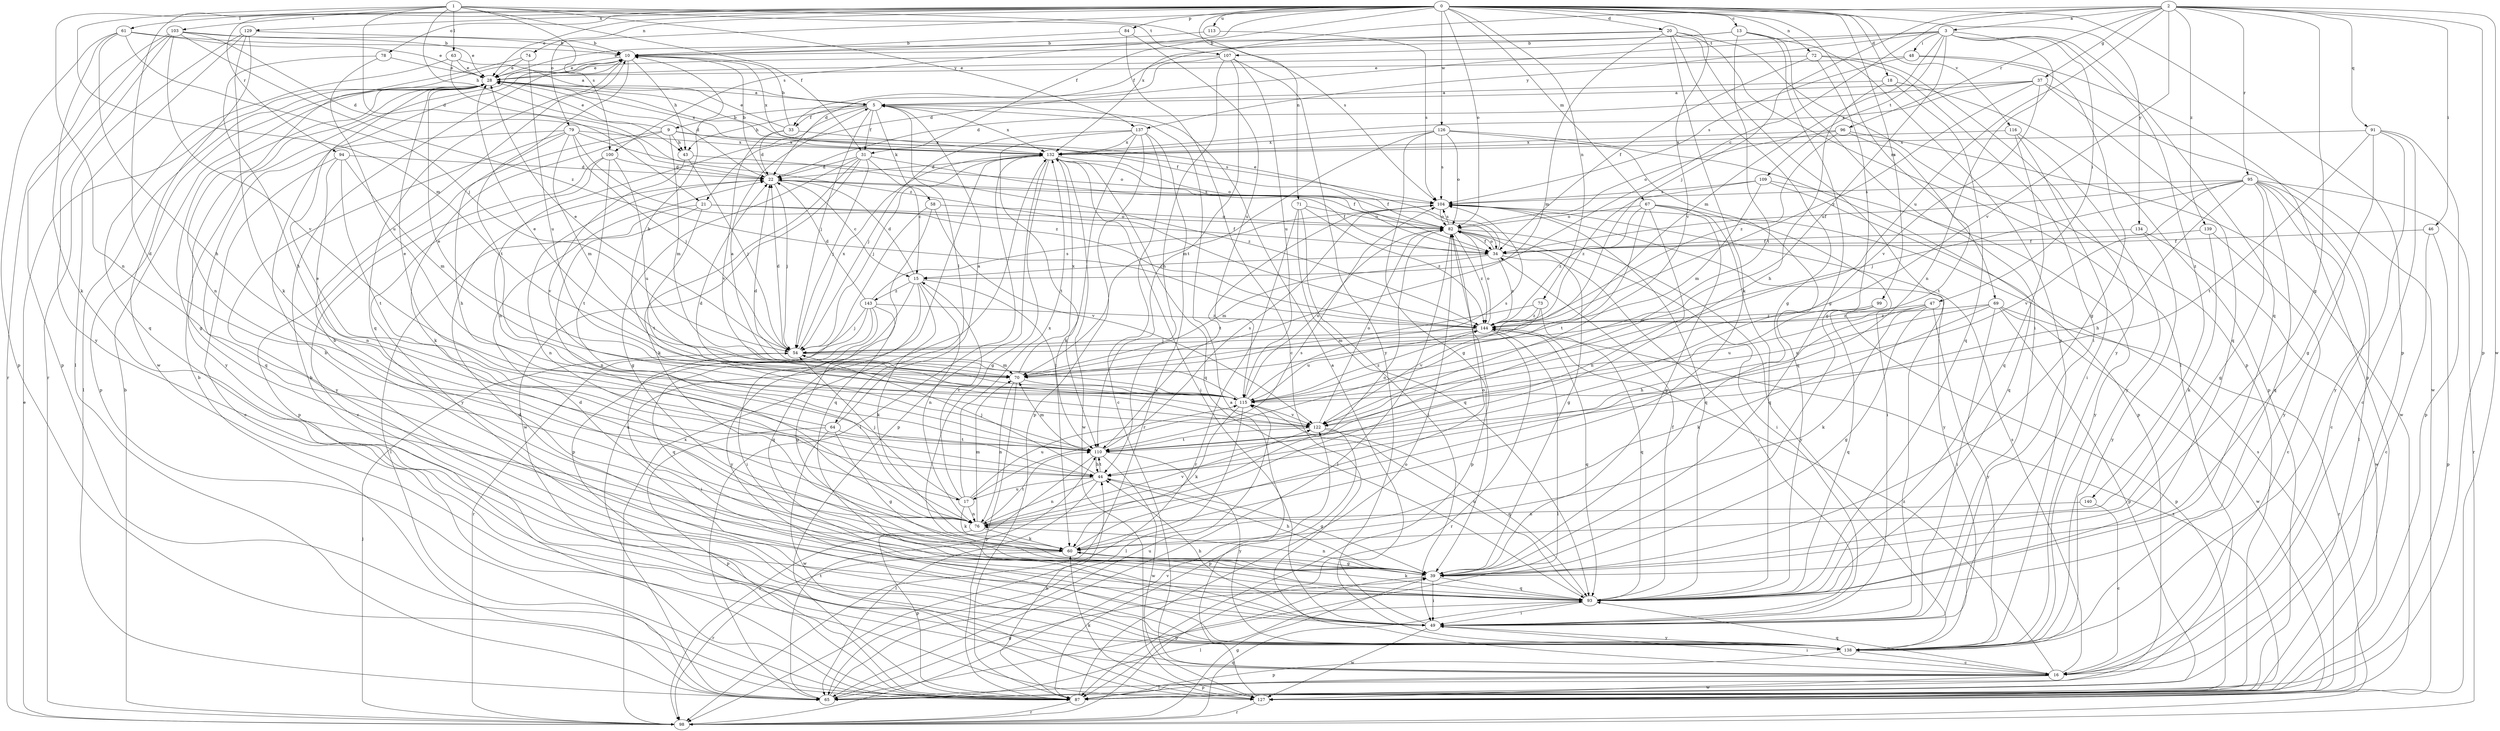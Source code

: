strict digraph  {
0;
1;
2;
3;
5;
9;
10;
13;
15;
16;
17;
18;
20;
21;
22;
28;
31;
33;
34;
37;
39;
43;
44;
46;
47;
48;
49;
54;
58;
60;
61;
63;
64;
65;
67;
69;
70;
71;
72;
73;
74;
76;
78;
79;
82;
84;
87;
91;
93;
94;
95;
96;
98;
99;
100;
103;
104;
107;
109;
110;
113;
115;
116;
122;
126;
127;
129;
132;
134;
137;
138;
139;
140;
143;
144;
0 -> 13  [label=c];
0 -> 17  [label=d];
0 -> 18  [label=d];
0 -> 20  [label=d];
0 -> 28  [label=e];
0 -> 31  [label=f];
0 -> 67  [label=m];
0 -> 69  [label=m];
0 -> 71  [label=n];
0 -> 72  [label=n];
0 -> 73  [label=n];
0 -> 74  [label=n];
0 -> 76  [label=n];
0 -> 78  [label=o];
0 -> 79  [label=o];
0 -> 82  [label=o];
0 -> 84  [label=p];
0 -> 87  [label=p];
0 -> 94  [label=r];
0 -> 99  [label=s];
0 -> 100  [label=s];
0 -> 113  [label=u];
0 -> 116  [label=v];
0 -> 122  [label=v];
0 -> 126  [label=w];
0 -> 129  [label=x];
0 -> 134  [label=y];
1 -> 21  [label=d];
1 -> 31  [label=f];
1 -> 43  [label=h];
1 -> 61  [label=l];
1 -> 63  [label=l];
1 -> 70  [label=m];
1 -> 100  [label=s];
1 -> 103  [label=s];
1 -> 104  [label=s];
1 -> 107  [label=t];
1 -> 137  [label=y];
2 -> 3  [label=a];
2 -> 15  [label=c];
2 -> 37  [label=g];
2 -> 39  [label=g];
2 -> 46  [label=i];
2 -> 54  [label=j];
2 -> 87  [label=p];
2 -> 91  [label=q];
2 -> 95  [label=r];
2 -> 96  [label=r];
2 -> 115  [label=u];
2 -> 122  [label=v];
2 -> 127  [label=w];
2 -> 132  [label=x];
2 -> 139  [label=z];
3 -> 21  [label=d];
3 -> 47  [label=i];
3 -> 48  [label=i];
3 -> 70  [label=m];
3 -> 76  [label=n];
3 -> 93  [label=q];
3 -> 107  [label=t];
3 -> 109  [label=t];
3 -> 115  [label=u];
3 -> 137  [label=y];
3 -> 140  [label=z];
5 -> 9  [label=b];
5 -> 31  [label=f];
5 -> 33  [label=f];
5 -> 43  [label=h];
5 -> 54  [label=j];
5 -> 58  [label=k];
5 -> 64  [label=l];
5 -> 76  [label=n];
5 -> 132  [label=x];
9 -> 28  [label=e];
9 -> 43  [label=h];
9 -> 60  [label=k];
9 -> 70  [label=m];
9 -> 87  [label=p];
9 -> 104  [label=s];
9 -> 132  [label=x];
10 -> 28  [label=e];
10 -> 43  [label=h];
10 -> 93  [label=q];
10 -> 110  [label=t];
10 -> 132  [label=x];
13 -> 10  [label=b];
13 -> 28  [label=e];
13 -> 39  [label=g];
13 -> 49  [label=i];
13 -> 110  [label=t];
13 -> 138  [label=y];
15 -> 22  [label=d];
15 -> 60  [label=k];
15 -> 76  [label=n];
15 -> 93  [label=q];
15 -> 110  [label=t];
15 -> 138  [label=y];
15 -> 143  [label=z];
16 -> 49  [label=i];
16 -> 65  [label=l];
16 -> 87  [label=p];
16 -> 93  [label=q];
16 -> 104  [label=s];
16 -> 127  [label=w];
16 -> 144  [label=z];
17 -> 15  [label=c];
17 -> 54  [label=j];
17 -> 60  [label=k];
17 -> 76  [label=n];
17 -> 104  [label=s];
17 -> 115  [label=u];
17 -> 132  [label=x];
18 -> 5  [label=a];
18 -> 44  [label=h];
18 -> 87  [label=p];
18 -> 93  [label=q];
20 -> 10  [label=b];
20 -> 33  [label=f];
20 -> 39  [label=g];
20 -> 49  [label=i];
20 -> 60  [label=k];
20 -> 65  [label=l];
20 -> 70  [label=m];
20 -> 87  [label=p];
21 -> 34  [label=f];
21 -> 65  [label=l];
21 -> 76  [label=n];
21 -> 82  [label=o];
21 -> 110  [label=t];
22 -> 10  [label=b];
22 -> 15  [label=c];
22 -> 34  [label=f];
22 -> 54  [label=j];
22 -> 76  [label=n];
22 -> 104  [label=s];
28 -> 5  [label=a];
28 -> 22  [label=d];
28 -> 34  [label=f];
28 -> 39  [label=g];
28 -> 65  [label=l];
28 -> 87  [label=p];
28 -> 132  [label=x];
28 -> 138  [label=y];
31 -> 15  [label=c];
31 -> 22  [label=d];
31 -> 34  [label=f];
31 -> 39  [label=g];
31 -> 54  [label=j];
31 -> 60  [label=k];
31 -> 127  [label=w];
33 -> 10  [label=b];
33 -> 22  [label=d];
33 -> 28  [label=e];
33 -> 122  [label=v];
33 -> 132  [label=x];
34 -> 15  [label=c];
34 -> 28  [label=e];
34 -> 49  [label=i];
34 -> 70  [label=m];
34 -> 82  [label=o];
34 -> 144  [label=z];
37 -> 5  [label=a];
37 -> 22  [label=d];
37 -> 93  [label=q];
37 -> 122  [label=v];
37 -> 127  [label=w];
37 -> 132  [label=x];
37 -> 144  [label=z];
39 -> 44  [label=h];
39 -> 49  [label=i];
39 -> 76  [label=n];
39 -> 87  [label=p];
39 -> 93  [label=q];
43 -> 54  [label=j];
43 -> 122  [label=v];
43 -> 144  [label=z];
44 -> 28  [label=e];
44 -> 39  [label=g];
44 -> 54  [label=j];
44 -> 65  [label=l];
44 -> 76  [label=n];
44 -> 110  [label=t];
44 -> 17  [label=u];
46 -> 16  [label=c];
46 -> 34  [label=f];
46 -> 87  [label=p];
47 -> 39  [label=g];
47 -> 44  [label=h];
47 -> 60  [label=k];
47 -> 115  [label=u];
47 -> 138  [label=y];
47 -> 144  [label=z];
48 -> 28  [label=e];
48 -> 39  [label=g];
48 -> 87  [label=p];
48 -> 104  [label=s];
49 -> 5  [label=a];
49 -> 10  [label=b];
49 -> 22  [label=d];
49 -> 44  [label=h];
49 -> 127  [label=w];
49 -> 138  [label=y];
54 -> 22  [label=d];
54 -> 28  [label=e];
54 -> 49  [label=i];
54 -> 70  [label=m];
54 -> 132  [label=x];
58 -> 82  [label=o];
58 -> 87  [label=p];
58 -> 93  [label=q];
58 -> 122  [label=v];
60 -> 39  [label=g];
60 -> 82  [label=o];
60 -> 98  [label=r];
61 -> 10  [label=b];
61 -> 28  [label=e];
61 -> 44  [label=h];
61 -> 54  [label=j];
61 -> 60  [label=k];
61 -> 87  [label=p];
63 -> 5  [label=a];
63 -> 28  [label=e];
63 -> 93  [label=q];
63 -> 144  [label=z];
64 -> 5  [label=a];
64 -> 28  [label=e];
64 -> 39  [label=g];
64 -> 87  [label=p];
64 -> 110  [label=t];
64 -> 127  [label=w];
65 -> 10  [label=b];
65 -> 39  [label=g];
65 -> 110  [label=t];
65 -> 115  [label=u];
65 -> 132  [label=x];
67 -> 39  [label=g];
67 -> 49  [label=i];
67 -> 76  [label=n];
67 -> 82  [label=o];
67 -> 93  [label=q];
67 -> 110  [label=t];
67 -> 144  [label=z];
69 -> 49  [label=i];
69 -> 60  [label=k];
69 -> 87  [label=p];
69 -> 98  [label=r];
69 -> 115  [label=u];
69 -> 127  [label=w];
69 -> 144  [label=z];
70 -> 28  [label=e];
70 -> 76  [label=n];
70 -> 87  [label=p];
70 -> 115  [label=u];
70 -> 132  [label=x];
71 -> 49  [label=i];
71 -> 82  [label=o];
71 -> 93  [label=q];
71 -> 98  [label=r];
71 -> 144  [label=z];
72 -> 28  [label=e];
72 -> 34  [label=f];
72 -> 39  [label=g];
72 -> 49  [label=i];
72 -> 138  [label=y];
73 -> 70  [label=m];
73 -> 93  [label=q];
73 -> 122  [label=v];
73 -> 144  [label=z];
74 -> 28  [label=e];
74 -> 76  [label=n];
74 -> 115  [label=u];
76 -> 60  [label=k];
76 -> 70  [label=m];
76 -> 82  [label=o];
76 -> 87  [label=p];
76 -> 110  [label=t];
76 -> 122  [label=v];
78 -> 28  [label=e];
78 -> 44  [label=h];
78 -> 115  [label=u];
79 -> 44  [label=h];
79 -> 54  [label=j];
79 -> 70  [label=m];
79 -> 82  [label=o];
79 -> 93  [label=q];
79 -> 132  [label=x];
79 -> 138  [label=y];
79 -> 144  [label=z];
82 -> 34  [label=f];
82 -> 39  [label=g];
82 -> 49  [label=i];
82 -> 65  [label=l];
82 -> 87  [label=p];
82 -> 104  [label=s];
82 -> 138  [label=y];
82 -> 144  [label=z];
84 -> 10  [label=b];
84 -> 16  [label=c];
84 -> 115  [label=u];
87 -> 10  [label=b];
87 -> 44  [label=h];
87 -> 82  [label=o];
87 -> 98  [label=r];
91 -> 16  [label=c];
91 -> 39  [label=g];
91 -> 87  [label=p];
91 -> 110  [label=t];
91 -> 132  [label=x];
91 -> 138  [label=y];
93 -> 34  [label=f];
93 -> 49  [label=i];
93 -> 60  [label=k];
93 -> 65  [label=l];
93 -> 115  [label=u];
94 -> 16  [label=c];
94 -> 22  [label=d];
94 -> 70  [label=m];
94 -> 76  [label=n];
94 -> 110  [label=t];
95 -> 16  [label=c];
95 -> 34  [label=f];
95 -> 39  [label=g];
95 -> 44  [label=h];
95 -> 54  [label=j];
95 -> 65  [label=l];
95 -> 93  [label=q];
95 -> 98  [label=r];
95 -> 104  [label=s];
95 -> 122  [label=v];
95 -> 138  [label=y];
96 -> 82  [label=o];
96 -> 110  [label=t];
96 -> 127  [label=w];
96 -> 132  [label=x];
96 -> 144  [label=z];
98 -> 10  [label=b];
98 -> 28  [label=e];
98 -> 39  [label=g];
98 -> 54  [label=j];
98 -> 93  [label=q];
98 -> 122  [label=v];
98 -> 132  [label=x];
99 -> 87  [label=p];
99 -> 93  [label=q];
99 -> 144  [label=z];
100 -> 16  [label=c];
100 -> 22  [label=d];
100 -> 110  [label=t];
100 -> 115  [label=u];
100 -> 138  [label=y];
103 -> 10  [label=b];
103 -> 22  [label=d];
103 -> 28  [label=e];
103 -> 87  [label=p];
103 -> 98  [label=r];
103 -> 122  [label=v];
103 -> 138  [label=y];
103 -> 144  [label=z];
104 -> 82  [label=o];
104 -> 93  [label=q];
104 -> 110  [label=t];
104 -> 138  [label=y];
107 -> 22  [label=d];
107 -> 28  [label=e];
107 -> 44  [label=h];
107 -> 110  [label=t];
107 -> 115  [label=u];
107 -> 138  [label=y];
109 -> 70  [label=m];
109 -> 93  [label=q];
109 -> 104  [label=s];
109 -> 138  [label=y];
109 -> 144  [label=z];
110 -> 44  [label=h];
110 -> 70  [label=m];
110 -> 98  [label=r];
110 -> 104  [label=s];
110 -> 127  [label=w];
110 -> 138  [label=y];
113 -> 10  [label=b];
113 -> 104  [label=s];
115 -> 5  [label=a];
115 -> 10  [label=b];
115 -> 22  [label=d];
115 -> 28  [label=e];
115 -> 60  [label=k];
115 -> 65  [label=l];
115 -> 82  [label=o];
115 -> 104  [label=s];
115 -> 122  [label=v];
115 -> 144  [label=z];
116 -> 49  [label=i];
116 -> 93  [label=q];
116 -> 132  [label=x];
116 -> 138  [label=y];
122 -> 22  [label=d];
122 -> 82  [label=o];
122 -> 87  [label=p];
122 -> 93  [label=q];
122 -> 110  [label=t];
126 -> 39  [label=g];
126 -> 70  [label=m];
126 -> 82  [label=o];
126 -> 87  [label=p];
126 -> 93  [label=q];
126 -> 104  [label=s];
126 -> 132  [label=x];
127 -> 5  [label=a];
127 -> 60  [label=k];
127 -> 98  [label=r];
127 -> 104  [label=s];
127 -> 144  [label=z];
129 -> 10  [label=b];
129 -> 60  [label=k];
129 -> 65  [label=l];
129 -> 98  [label=r];
129 -> 127  [label=w];
132 -> 22  [label=d];
132 -> 34  [label=f];
132 -> 39  [label=g];
132 -> 49  [label=i];
132 -> 54  [label=j];
132 -> 65  [label=l];
132 -> 82  [label=o];
132 -> 87  [label=p];
132 -> 93  [label=q];
132 -> 127  [label=w];
134 -> 34  [label=f];
134 -> 127  [label=w];
134 -> 138  [label=y];
137 -> 16  [label=c];
137 -> 54  [label=j];
137 -> 60  [label=k];
137 -> 87  [label=p];
137 -> 98  [label=r];
137 -> 110  [label=t];
137 -> 132  [label=x];
138 -> 10  [label=b];
138 -> 16  [label=c];
138 -> 22  [label=d];
138 -> 87  [label=p];
139 -> 16  [label=c];
139 -> 34  [label=f];
139 -> 60  [label=k];
140 -> 16  [label=c];
140 -> 76  [label=n];
143 -> 22  [label=d];
143 -> 39  [label=g];
143 -> 49  [label=i];
143 -> 54  [label=j];
143 -> 93  [label=q];
143 -> 98  [label=r];
143 -> 104  [label=s];
143 -> 144  [label=z];
144 -> 54  [label=j];
144 -> 65  [label=l];
144 -> 82  [label=o];
144 -> 93  [label=q];
144 -> 98  [label=r];
144 -> 115  [label=u];
}
